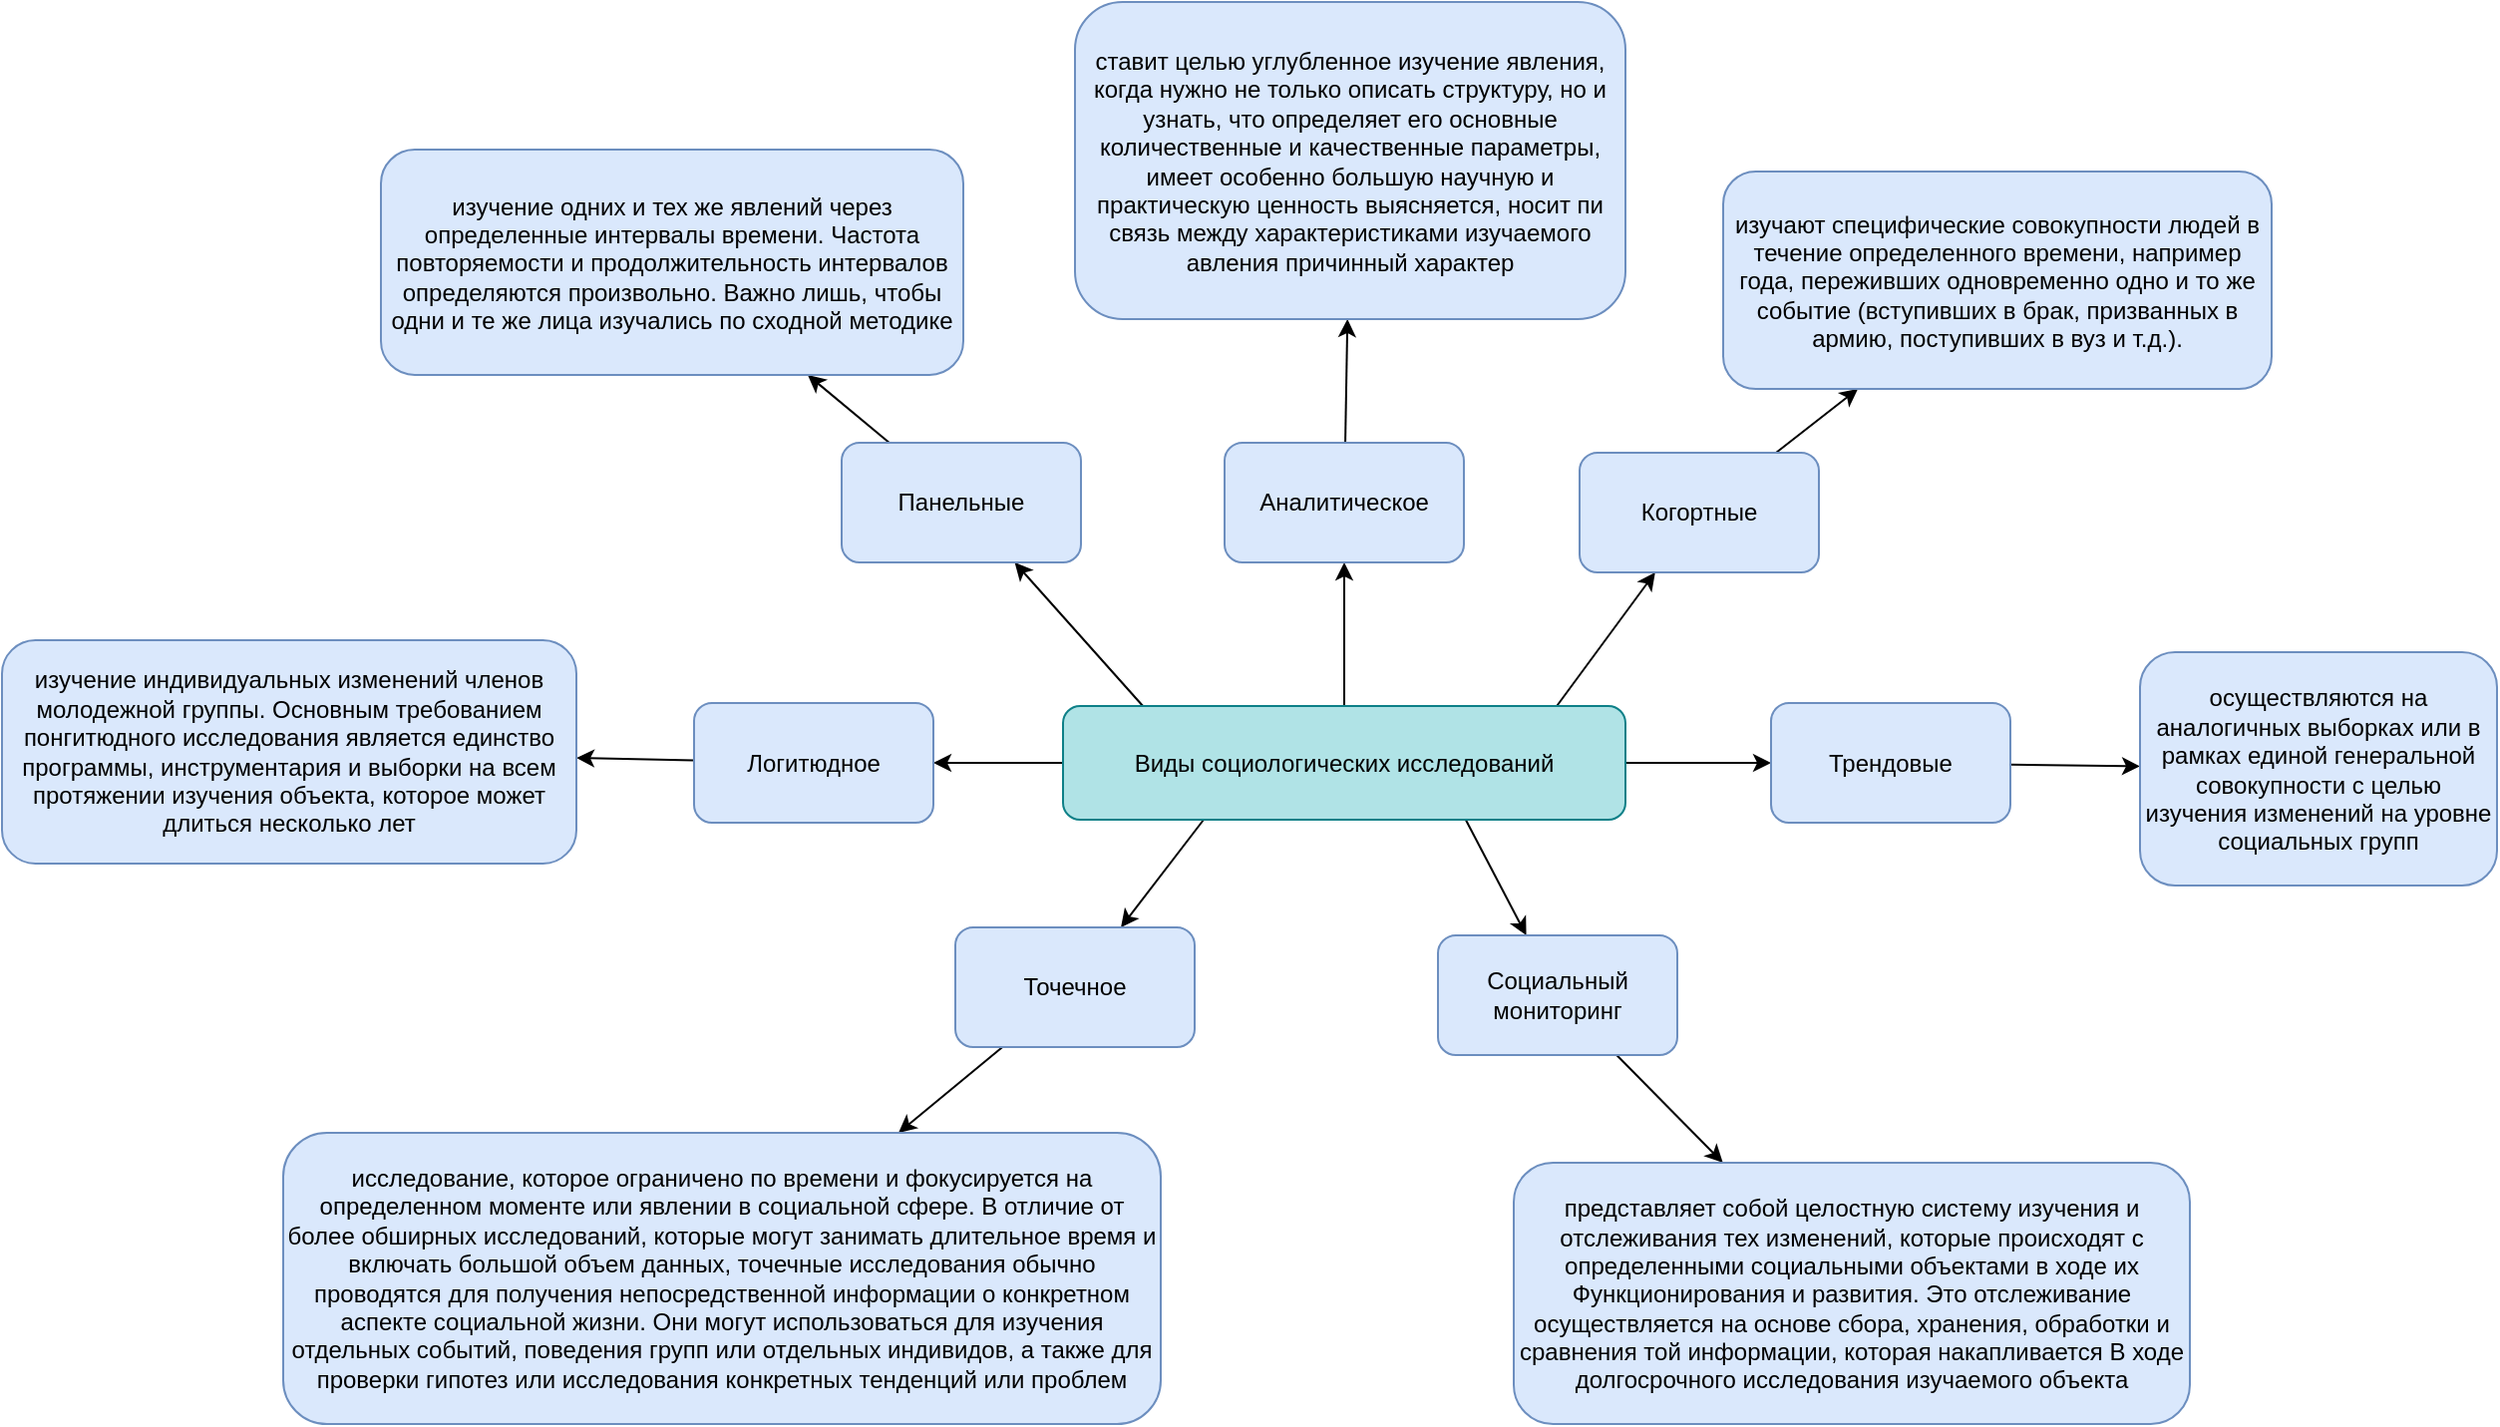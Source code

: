 <mxfile version="22.1.15" type="device">
  <diagram name="Страница — 1" id="xB3N_uBOwq0j_BPUgIGB">
    <mxGraphModel dx="1626" dy="1079" grid="0" gridSize="10" guides="1" tooltips="1" connect="1" arrows="1" fold="1" page="0" pageScale="1" pageWidth="827" pageHeight="1169" math="0" shadow="0">
      <root>
        <mxCell id="0" />
        <mxCell id="1" parent="0" />
        <mxCell id="w4Yjo4_Vrha1CUjF_qF8-21" style="rounded=0;orthogonalLoop=1;jettySize=auto;html=1;entryX=0.5;entryY=1;entryDx=0;entryDy=0;exitX=0.5;exitY=0;exitDx=0;exitDy=0;" edge="1" parent="1" source="w4Yjo4_Vrha1CUjF_qF8-1" target="w4Yjo4_Vrha1CUjF_qF8-7">
          <mxGeometry relative="1" as="geometry">
            <mxPoint x="378" y="222" as="sourcePoint" />
          </mxGeometry>
        </mxCell>
        <mxCell id="w4Yjo4_Vrha1CUjF_qF8-22" style="rounded=0;orthogonalLoop=1;jettySize=auto;html=1;exitX=0.875;exitY=0.02;exitDx=0;exitDy=0;exitPerimeter=0;" edge="1" parent="1" source="w4Yjo4_Vrha1CUjF_qF8-1" target="w4Yjo4_Vrha1CUjF_qF8-6">
          <mxGeometry relative="1" as="geometry">
            <mxPoint x="485" y="223" as="sourcePoint" />
          </mxGeometry>
        </mxCell>
        <mxCell id="w4Yjo4_Vrha1CUjF_qF8-23" style="rounded=0;orthogonalLoop=1;jettySize=auto;html=1;entryX=0;entryY=0.5;entryDx=0;entryDy=0;exitX=1;exitY=0.5;exitDx=0;exitDy=0;" edge="1" parent="1" source="w4Yjo4_Vrha1CUjF_qF8-1" target="w4Yjo4_Vrha1CUjF_qF8-10">
          <mxGeometry relative="1" as="geometry" />
        </mxCell>
        <mxCell id="w4Yjo4_Vrha1CUjF_qF8-24" style="rounded=0;orthogonalLoop=1;jettySize=auto;html=1;exitX=0.716;exitY=1;exitDx=0;exitDy=0;exitPerimeter=0;" edge="1" parent="1" source="w4Yjo4_Vrha1CUjF_qF8-1" target="w4Yjo4_Vrha1CUjF_qF8-5">
          <mxGeometry relative="1" as="geometry" />
        </mxCell>
        <mxCell id="w4Yjo4_Vrha1CUjF_qF8-25" style="rounded=0;orthogonalLoop=1;jettySize=auto;html=1;exitX=0.25;exitY=1;exitDx=0;exitDy=0;" edge="1" parent="1" source="w4Yjo4_Vrha1CUjF_qF8-1" target="w4Yjo4_Vrha1CUjF_qF8-4">
          <mxGeometry relative="1" as="geometry" />
        </mxCell>
        <mxCell id="w4Yjo4_Vrha1CUjF_qF8-26" style="rounded=0;orthogonalLoop=1;jettySize=auto;html=1;entryX=1;entryY=0.5;entryDx=0;entryDy=0;" edge="1" parent="1" source="w4Yjo4_Vrha1CUjF_qF8-1" target="w4Yjo4_Vrha1CUjF_qF8-9">
          <mxGeometry relative="1" as="geometry" />
        </mxCell>
        <mxCell id="w4Yjo4_Vrha1CUjF_qF8-28" style="rounded=0;orthogonalLoop=1;jettySize=auto;html=1;exitX=0.142;exitY=0;exitDx=0;exitDy=0;exitPerimeter=0;" edge="1" parent="1" source="w4Yjo4_Vrha1CUjF_qF8-1" target="w4Yjo4_Vrha1CUjF_qF8-8">
          <mxGeometry relative="1" as="geometry">
            <mxPoint x="277" y="223" as="sourcePoint" />
          </mxGeometry>
        </mxCell>
        <mxCell id="w4Yjo4_Vrha1CUjF_qF8-1" value="Виды социологических исследований" style="rounded=1;whiteSpace=wrap;html=1;fillColor=#b0e3e6;strokeColor=#0e8088;" vertex="1" parent="1">
          <mxGeometry x="211" y="226" width="282" height="57" as="geometry" />
        </mxCell>
        <mxCell id="w4Yjo4_Vrha1CUjF_qF8-34" style="rounded=0;orthogonalLoop=1;jettySize=auto;html=1;" edge="1" parent="1" source="w4Yjo4_Vrha1CUjF_qF8-4" target="w4Yjo4_Vrha1CUjF_qF8-17">
          <mxGeometry relative="1" as="geometry" />
        </mxCell>
        <mxCell id="w4Yjo4_Vrha1CUjF_qF8-4" value="Точечное" style="rounded=1;whiteSpace=wrap;html=1;fillColor=#dae8fc;strokeColor=#6c8ebf;" vertex="1" parent="1">
          <mxGeometry x="157" y="337" width="120" height="60" as="geometry" />
        </mxCell>
        <mxCell id="w4Yjo4_Vrha1CUjF_qF8-33" style="rounded=0;orthogonalLoop=1;jettySize=auto;html=1;" edge="1" parent="1" source="w4Yjo4_Vrha1CUjF_qF8-5" target="w4Yjo4_Vrha1CUjF_qF8-16">
          <mxGeometry relative="1" as="geometry" />
        </mxCell>
        <mxCell id="w4Yjo4_Vrha1CUjF_qF8-5" value="Социальный мониторинг" style="rounded=1;whiteSpace=wrap;html=1;fillColor=#dae8fc;strokeColor=#6c8ebf;" vertex="1" parent="1">
          <mxGeometry x="399" y="341" width="120" height="60" as="geometry" />
        </mxCell>
        <mxCell id="w4Yjo4_Vrha1CUjF_qF8-31" style="rounded=0;orthogonalLoop=1;jettySize=auto;html=1;" edge="1" parent="1" source="w4Yjo4_Vrha1CUjF_qF8-6" target="w4Yjo4_Vrha1CUjF_qF8-20">
          <mxGeometry relative="1" as="geometry" />
        </mxCell>
        <mxCell id="w4Yjo4_Vrha1CUjF_qF8-6" value="Когортные" style="rounded=1;whiteSpace=wrap;html=1;fillColor=#dae8fc;strokeColor=#6c8ebf;" vertex="1" parent="1">
          <mxGeometry x="470" y="99" width="120" height="60" as="geometry" />
        </mxCell>
        <mxCell id="w4Yjo4_Vrha1CUjF_qF8-30" style="rounded=0;orthogonalLoop=1;jettySize=auto;html=1;" edge="1" parent="1" source="w4Yjo4_Vrha1CUjF_qF8-7" target="w4Yjo4_Vrha1CUjF_qF8-13">
          <mxGeometry relative="1" as="geometry" />
        </mxCell>
        <mxCell id="w4Yjo4_Vrha1CUjF_qF8-7" value="Аналитическое" style="rounded=1;whiteSpace=wrap;html=1;fillColor=#dae8fc;strokeColor=#6c8ebf;" vertex="1" parent="1">
          <mxGeometry x="292" y="94" width="120" height="60" as="geometry" />
        </mxCell>
        <mxCell id="w4Yjo4_Vrha1CUjF_qF8-29" style="rounded=0;orthogonalLoop=1;jettySize=auto;html=1;" edge="1" parent="1" source="w4Yjo4_Vrha1CUjF_qF8-8" target="w4Yjo4_Vrha1CUjF_qF8-12">
          <mxGeometry relative="1" as="geometry" />
        </mxCell>
        <mxCell id="w4Yjo4_Vrha1CUjF_qF8-8" value="Панельные" style="rounded=1;whiteSpace=wrap;html=1;fillColor=#dae8fc;strokeColor=#6c8ebf;" vertex="1" parent="1">
          <mxGeometry x="100" y="94" width="120" height="60" as="geometry" />
        </mxCell>
        <mxCell id="w4Yjo4_Vrha1CUjF_qF8-35" style="rounded=0;orthogonalLoop=1;jettySize=auto;html=1;" edge="1" parent="1" source="w4Yjo4_Vrha1CUjF_qF8-9" target="w4Yjo4_Vrha1CUjF_qF8-18">
          <mxGeometry relative="1" as="geometry" />
        </mxCell>
        <mxCell id="w4Yjo4_Vrha1CUjF_qF8-9" value="Логитюдное" style="rounded=1;whiteSpace=wrap;html=1;fillColor=#dae8fc;strokeColor=#6c8ebf;" vertex="1" parent="1">
          <mxGeometry x="26" y="224.5" width="120" height="60" as="geometry" />
        </mxCell>
        <mxCell id="w4Yjo4_Vrha1CUjF_qF8-32" style="rounded=0;orthogonalLoop=1;jettySize=auto;html=1;" edge="1" parent="1" source="w4Yjo4_Vrha1CUjF_qF8-10" target="w4Yjo4_Vrha1CUjF_qF8-19">
          <mxGeometry relative="1" as="geometry" />
        </mxCell>
        <mxCell id="w4Yjo4_Vrha1CUjF_qF8-10" value="Трендовые" style="rounded=1;whiteSpace=wrap;html=1;fillColor=#dae8fc;strokeColor=#6c8ebf;" vertex="1" parent="1">
          <mxGeometry x="566" y="224.5" width="120" height="60" as="geometry" />
        </mxCell>
        <mxCell id="w4Yjo4_Vrha1CUjF_qF8-12" value="изучение одних и тех же явлений через определенные интервалы времени. Частота повторяемости и продолжительность интервалов определяются произвольно. Важно лишь, чтобы одни и те же лица изучались по сходной методике" style="rounded=1;whiteSpace=wrap;html=1;fillColor=#dae8fc;strokeColor=#6c8ebf;" vertex="1" parent="1">
          <mxGeometry x="-131" y="-53" width="292" height="113" as="geometry" />
        </mxCell>
        <mxCell id="w4Yjo4_Vrha1CUjF_qF8-13" value="ставит целью углубленное изучение явления, когда нужно не только описать структуру, но и узнать, что определяет его основные количественные и качественные параметры, имеет особенно большую научную и практическую ценность выясняется, носит пи связь между характеристиками изучаемого авления причинный характер" style="rounded=1;whiteSpace=wrap;html=1;fillColor=#dae8fc;strokeColor=#6c8ebf;" vertex="1" parent="1">
          <mxGeometry x="217" y="-127" width="276" height="159" as="geometry" />
        </mxCell>
        <mxCell id="w4Yjo4_Vrha1CUjF_qF8-16" value="представляет собой целостную систему изучения и отслеживания тех изменений, которые происходят с определенными социальными объектами в ходе их Функционирования и развития. Это отслеживание осуществляется на основе сбора, хранения, обработки и сравнения той информации, которая накапливается В ходе долгосрочного исследования изучаемого объекта" style="rounded=1;whiteSpace=wrap;html=1;fillColor=#dae8fc;strokeColor=#6c8ebf;" vertex="1" parent="1">
          <mxGeometry x="437" y="455" width="339" height="131" as="geometry" />
        </mxCell>
        <mxCell id="w4Yjo4_Vrha1CUjF_qF8-17" value="исследование, которое ограничено по времени и фокусируется на определенном моменте или явлении в социальной сфере. В отличие от более обширных исследований, которые могут занимать длительное время и включать большой объем данных, точечные исследования обычно проводятся для получения непосредственной информации о конкретном аспекте социальной жизни. Они могут использоваться для изучения отдельных событий, поведения групп или отдельных индивидов, а также для проверки гипотез или исследования конкретных тенденций или проблем" style="rounded=1;whiteSpace=wrap;html=1;fillColor=#dae8fc;strokeColor=#6c8ebf;" vertex="1" parent="1">
          <mxGeometry x="-180" y="440" width="440" height="146" as="geometry" />
        </mxCell>
        <mxCell id="w4Yjo4_Vrha1CUjF_qF8-18" value="изучение индивидуальных изменений членов молодежной группы. Основным требованием понгитюдного исследования является единство программы, инструментария и выборки на всем протяжении изучения объекта, которое может длиться несколько лет" style="rounded=1;whiteSpace=wrap;html=1;fillColor=#dae8fc;strokeColor=#6c8ebf;" vertex="1" parent="1">
          <mxGeometry x="-321" y="193" width="288" height="112" as="geometry" />
        </mxCell>
        <mxCell id="w4Yjo4_Vrha1CUjF_qF8-19" value="осуществляются на аналогичных выборках или в рамках единой генеральной совокупности с целью изучения изменений на уровне социальных групп" style="rounded=1;whiteSpace=wrap;html=1;fillColor=#dae8fc;strokeColor=#6c8ebf;" vertex="1" parent="1">
          <mxGeometry x="751" y="199" width="179" height="117" as="geometry" />
        </mxCell>
        <mxCell id="w4Yjo4_Vrha1CUjF_qF8-20" value="изучают специфические совокупности людей в течение определенного времени, например года, переживших одновременно одно и то же событие (вступивших в брак, призванных в армию, поступивших в вуз и т.д.)." style="rounded=1;whiteSpace=wrap;html=1;fillColor=#dae8fc;strokeColor=#6c8ebf;" vertex="1" parent="1">
          <mxGeometry x="542" y="-42" width="275" height="109" as="geometry" />
        </mxCell>
      </root>
    </mxGraphModel>
  </diagram>
</mxfile>
